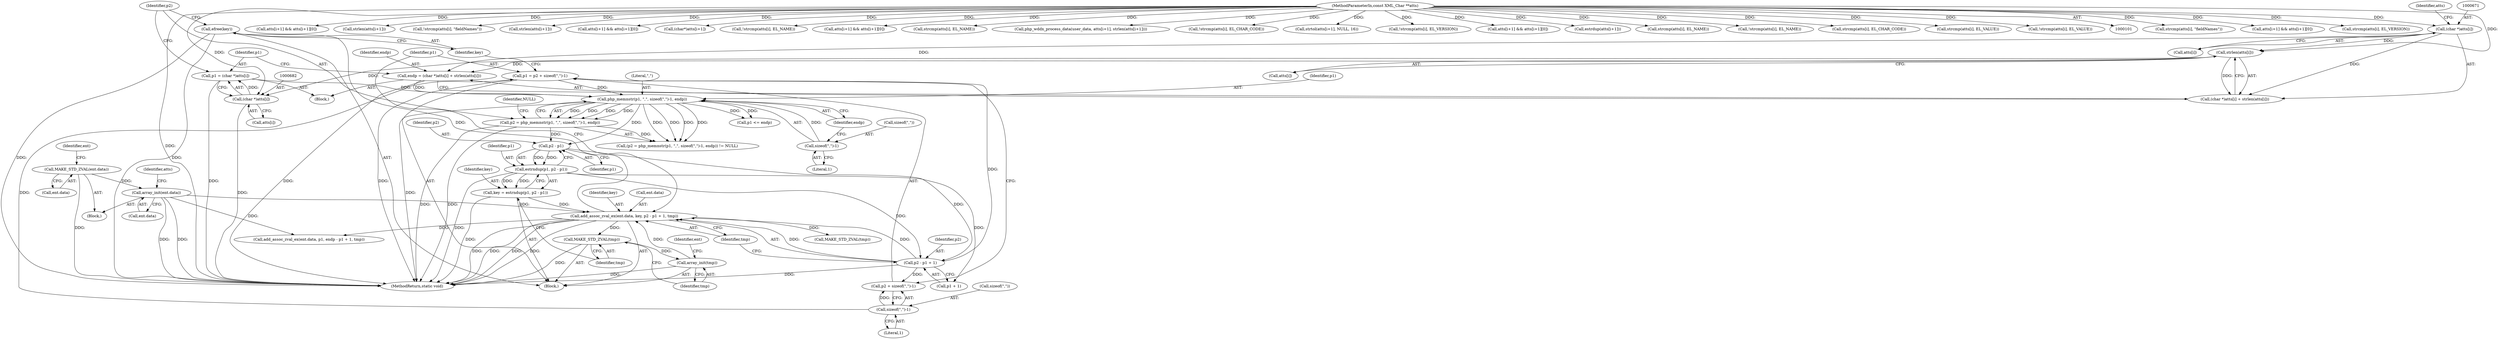 digraph "0_php-src_66fd44209d5ffcb9b3d1bc1b9fd8e35b485040c0@API" {
"1000730" [label="(Call,efree(key))"];
"1000711" [label="(Call,add_assoc_zval_ex(ent.data, key, p2 - p1 + 1, tmp))"];
"1000622" [label="(Call,array_init(ent.data))"];
"1000618" [label="(Call,MAKE_STD_ZVAL(ent.data))"];
"1000700" [label="(Call,key = estrndup(p1, p2 - p1))"];
"1000702" [label="(Call,estrndup(p1, p2 - p1))"];
"1000704" [label="(Call,p2 - p1)"];
"1000688" [label="(Call,p2 = php_memnstr(p1, \",\", sizeof(\",\")-1, endp))"];
"1000690" [label="(Call,php_memnstr(p1, \",\", sizeof(\",\")-1, endp))"];
"1000679" [label="(Call,p1 = (char *)atts[i])"];
"1000681" [label="(Call,(char *)atts[i])"];
"1000675" [label="(Call,strlen(atts[i]))"];
"1000670" [label="(Call,(char *)atts[i])"];
"1000104" [label="(MethodParameterIn,const XML_Char **atts)"];
"1000722" [label="(Call,p1 = p2 + sizeof(\",\")-1)"];
"1000716" [label="(Call,p2 - p1 + 1)"];
"1000726" [label="(Call,sizeof(\",\")-1)"];
"1000693" [label="(Call,sizeof(\",\")-1)"];
"1000667" [label="(Call,endp = (char *)atts[i] + strlen(atts[i]))"];
"1000709" [label="(Call,array_init(tmp))"];
"1000707" [label="(Call,MAKE_STD_ZVAL(tmp))"];
"1000693" [label="(Call,sizeof(\",\")-1)"];
"1000641" [label="(Call,strcmp(atts[i], \"fieldNames\"))"];
"1000805" [label="(Call,atts[i+1] && atts[i+1][0])"];
"1000696" [label="(Literal,1)"];
"1000677" [label="(Identifier,atts)"];
"1000727" [label="(Call,sizeof(\",\"))"];
"1000726" [label="(Call,sizeof(\",\")-1)"];
"1000134" [label="(Call,strcmp(atts[i], EL_VERSION))"];
"1000646" [label="(Call,atts[i+1] && atts[i+1][0])"];
"1000699" [label="(Block,)"];
"1000688" [label="(Call,p2 = php_memnstr(p1, \",\", sizeof(\",\")-1, endp))"];
"1000670" [label="(Call,(char *)atts[i])"];
"1000716" [label="(Call,p2 - p1 + 1)"];
"1000730" [label="(Call,efree(key))"];
"1000707" [label="(Call,MAKE_STD_ZVAL(tmp))"];
"1000627" [label="(Identifier,atts)"];
"1000851" [label="(Call,strlen(atts[i+1]))"];
"1000640" [label="(Call,!strcmp(atts[i], \"fieldNames\"))"];
"1000659" [label="(Block,)"];
"1000690" [label="(Call,php_memnstr(p1, \",\", sizeof(\",\")-1, endp))"];
"1000689" [label="(Identifier,p2)"];
"1000698" [label="(Identifier,NULL)"];
"1000669" [label="(Call,(char *)atts[i] + strlen(atts[i]))"];
"1000687" [label="(Call,(p2 = php_memnstr(p1, \",\", sizeof(\",\")-1, endp)) != NULL)"];
"1000722" [label="(Call,p1 = p2 + sizeof(\",\")-1)"];
"1000713" [label="(Identifier,ent)"];
"1000676" [label="(Call,atts[i])"];
"1000619" [label="(Call,ent.data)"];
"1000622" [label="(Call,array_init(ent.data))"];
"1000683" [label="(Call,atts[i])"];
"1000416" [label="(Call,strlen(atts[i+1]))"];
"1000680" [label="(Identifier,p1)"];
"1000681" [label="(Call,(char *)atts[i])"];
"1000367" [label="(Call,atts[i+1] && atts[i+1][0])"];
"1000610" [label="(Block,)"];
"1000694" [label="(Call,sizeof(\",\"))"];
"1000667" [label="(Call,endp = (char *)atts[i] + strlen(atts[i]))"];
"1000623" [label="(Call,ent.data)"];
"1000741" [label="(Call,add_assoc_zval_ex(ent.data, p1, endp - p1 + 1, tmp))"];
"1000733" [label="(Call,p1 <= endp)"];
"1000715" [label="(Identifier,key)"];
"1000700" [label="(Call,key = estrndup(p1, p2 - p1))"];
"1000843" [label="(Call,(char*)atts[i+1])"];
"1000703" [label="(Identifier,p1)"];
"1000565" [label="(Call,!strcmp(atts[i], EL_NAME))"];
"1000724" [label="(Call,p2 + sizeof(\",\")-1)"];
"1000571" [label="(Call,atts[i+1] && atts[i+1][0])"];
"1000800" [label="(Call,strcmp(atts[i], EL_NAME))"];
"1000692" [label="(Literal,\",\")"];
"1000668" [label="(Identifier,endp)"];
"1000409" [label="(Call,php_wddx_process_data(user_data, atts[i+1], strlen(atts[i+1])))"];
"1000723" [label="(Identifier,p1)"];
"1000256" [label="(Call,!strcmp(atts[i], EL_CHAR_CODE))"];
"1000709" [label="(Call,array_init(tmp))"];
"1000731" [label="(Identifier,key)"];
"1000717" [label="(Identifier,p2)"];
"1000701" [label="(Identifier,key)"];
"1000675" [label="(Call,strlen(atts[i]))"];
"1000710" [label="(Identifier,tmp)"];
"1000721" [label="(Identifier,tmp)"];
"1000697" [label="(Identifier,endp)"];
"1000284" [label="(Call,strtol(atts[i+1], NULL, 16))"];
"1000104" [label="(MethodParameterIn,const XML_Char **atts)"];
"1000133" [label="(Call,!strcmp(atts[i], EL_VERSION))"];
"1000262" [label="(Call,atts[i+1] && atts[i+1][0])"];
"1000914" [label="(MethodReturn,static void)"];
"1000718" [label="(Call,p1 + 1)"];
"1000712" [label="(Call,ent.data)"];
"1000702" [label="(Call,estrndup(p1, p2 - p1))"];
"1000679" [label="(Call,p1 = (char *)atts[i])"];
"1000597" [label="(Call,estrdup(atts[i+1]))"];
"1000566" [label="(Call,strcmp(atts[i], EL_NAME))"];
"1000691" [label="(Identifier,p1)"];
"1000706" [label="(Identifier,p1)"];
"1000708" [label="(Identifier,tmp)"];
"1000711" [label="(Call,add_assoc_zval_ex(ent.data, key, p2 - p1 + 1, tmp))"];
"1000672" [label="(Call,atts[i])"];
"1000799" [label="(Call,!strcmp(atts[i], EL_NAME))"];
"1000618" [label="(Call,MAKE_STD_ZVAL(ent.data))"];
"1000257" [label="(Call,strcmp(atts[i], EL_CHAR_CODE))"];
"1000737" [label="(Call,MAKE_STD_ZVAL(tmp))"];
"1000624" [label="(Identifier,ent)"];
"1000705" [label="(Identifier,p2)"];
"1000704" [label="(Call,p2 - p1)"];
"1000729" [label="(Literal,1)"];
"1000362" [label="(Call,strcmp(atts[i], EL_VALUE))"];
"1000361" [label="(Call,!strcmp(atts[i], EL_VALUE))"];
"1000730" -> "1000699"  [label="AST: "];
"1000730" -> "1000731"  [label="CFG: "];
"1000731" -> "1000730"  [label="AST: "];
"1000689" -> "1000730"  [label="CFG: "];
"1000730" -> "1000914"  [label="DDG: "];
"1000730" -> "1000914"  [label="DDG: "];
"1000711" -> "1000730"  [label="DDG: "];
"1000711" -> "1000699"  [label="AST: "];
"1000711" -> "1000721"  [label="CFG: "];
"1000712" -> "1000711"  [label="AST: "];
"1000715" -> "1000711"  [label="AST: "];
"1000716" -> "1000711"  [label="AST: "];
"1000721" -> "1000711"  [label="AST: "];
"1000723" -> "1000711"  [label="CFG: "];
"1000711" -> "1000914"  [label="DDG: "];
"1000711" -> "1000914"  [label="DDG: "];
"1000711" -> "1000914"  [label="DDG: "];
"1000711" -> "1000914"  [label="DDG: "];
"1000711" -> "1000707"  [label="DDG: "];
"1000622" -> "1000711"  [label="DDG: "];
"1000700" -> "1000711"  [label="DDG: "];
"1000716" -> "1000711"  [label="DDG: "];
"1000716" -> "1000711"  [label="DDG: "];
"1000709" -> "1000711"  [label="DDG: "];
"1000711" -> "1000737"  [label="DDG: "];
"1000711" -> "1000741"  [label="DDG: "];
"1000622" -> "1000610"  [label="AST: "];
"1000622" -> "1000623"  [label="CFG: "];
"1000623" -> "1000622"  [label="AST: "];
"1000627" -> "1000622"  [label="CFG: "];
"1000622" -> "1000914"  [label="DDG: "];
"1000622" -> "1000914"  [label="DDG: "];
"1000618" -> "1000622"  [label="DDG: "];
"1000622" -> "1000741"  [label="DDG: "];
"1000618" -> "1000610"  [label="AST: "];
"1000618" -> "1000619"  [label="CFG: "];
"1000619" -> "1000618"  [label="AST: "];
"1000624" -> "1000618"  [label="CFG: "];
"1000618" -> "1000914"  [label="DDG: "];
"1000700" -> "1000699"  [label="AST: "];
"1000700" -> "1000702"  [label="CFG: "];
"1000701" -> "1000700"  [label="AST: "];
"1000702" -> "1000700"  [label="AST: "];
"1000708" -> "1000700"  [label="CFG: "];
"1000700" -> "1000914"  [label="DDG: "];
"1000702" -> "1000700"  [label="DDG: "];
"1000702" -> "1000700"  [label="DDG: "];
"1000702" -> "1000704"  [label="CFG: "];
"1000703" -> "1000702"  [label="AST: "];
"1000704" -> "1000702"  [label="AST: "];
"1000702" -> "1000914"  [label="DDG: "];
"1000704" -> "1000702"  [label="DDG: "];
"1000704" -> "1000702"  [label="DDG: "];
"1000702" -> "1000716"  [label="DDG: "];
"1000702" -> "1000718"  [label="DDG: "];
"1000704" -> "1000706"  [label="CFG: "];
"1000705" -> "1000704"  [label="AST: "];
"1000706" -> "1000704"  [label="AST: "];
"1000688" -> "1000704"  [label="DDG: "];
"1000690" -> "1000704"  [label="DDG: "];
"1000704" -> "1000716"  [label="DDG: "];
"1000688" -> "1000687"  [label="AST: "];
"1000688" -> "1000690"  [label="CFG: "];
"1000689" -> "1000688"  [label="AST: "];
"1000690" -> "1000688"  [label="AST: "];
"1000698" -> "1000688"  [label="CFG: "];
"1000688" -> "1000914"  [label="DDG: "];
"1000688" -> "1000914"  [label="DDG: "];
"1000688" -> "1000687"  [label="DDG: "];
"1000690" -> "1000688"  [label="DDG: "];
"1000690" -> "1000688"  [label="DDG: "];
"1000690" -> "1000688"  [label="DDG: "];
"1000690" -> "1000688"  [label="DDG: "];
"1000690" -> "1000697"  [label="CFG: "];
"1000691" -> "1000690"  [label="AST: "];
"1000692" -> "1000690"  [label="AST: "];
"1000693" -> "1000690"  [label="AST: "];
"1000697" -> "1000690"  [label="AST: "];
"1000690" -> "1000914"  [label="DDG: "];
"1000690" -> "1000687"  [label="DDG: "];
"1000690" -> "1000687"  [label="DDG: "];
"1000690" -> "1000687"  [label="DDG: "];
"1000690" -> "1000687"  [label="DDG: "];
"1000679" -> "1000690"  [label="DDG: "];
"1000722" -> "1000690"  [label="DDG: "];
"1000693" -> "1000690"  [label="DDG: "];
"1000667" -> "1000690"  [label="DDG: "];
"1000690" -> "1000733"  [label="DDG: "];
"1000690" -> "1000733"  [label="DDG: "];
"1000679" -> "1000659"  [label="AST: "];
"1000679" -> "1000681"  [label="CFG: "];
"1000680" -> "1000679"  [label="AST: "];
"1000681" -> "1000679"  [label="AST: "];
"1000689" -> "1000679"  [label="CFG: "];
"1000679" -> "1000914"  [label="DDG: "];
"1000681" -> "1000679"  [label="DDG: "];
"1000681" -> "1000683"  [label="CFG: "];
"1000682" -> "1000681"  [label="AST: "];
"1000683" -> "1000681"  [label="AST: "];
"1000681" -> "1000914"  [label="DDG: "];
"1000675" -> "1000681"  [label="DDG: "];
"1000104" -> "1000681"  [label="DDG: "];
"1000675" -> "1000669"  [label="AST: "];
"1000675" -> "1000676"  [label="CFG: "];
"1000676" -> "1000675"  [label="AST: "];
"1000669" -> "1000675"  [label="CFG: "];
"1000675" -> "1000667"  [label="DDG: "];
"1000675" -> "1000669"  [label="DDG: "];
"1000670" -> "1000675"  [label="DDG: "];
"1000104" -> "1000675"  [label="DDG: "];
"1000670" -> "1000669"  [label="AST: "];
"1000670" -> "1000672"  [label="CFG: "];
"1000671" -> "1000670"  [label="AST: "];
"1000672" -> "1000670"  [label="AST: "];
"1000677" -> "1000670"  [label="CFG: "];
"1000670" -> "1000667"  [label="DDG: "];
"1000670" -> "1000669"  [label="DDG: "];
"1000104" -> "1000670"  [label="DDG: "];
"1000104" -> "1000101"  [label="AST: "];
"1000104" -> "1000914"  [label="DDG: "];
"1000104" -> "1000133"  [label="DDG: "];
"1000104" -> "1000134"  [label="DDG: "];
"1000104" -> "1000256"  [label="DDG: "];
"1000104" -> "1000257"  [label="DDG: "];
"1000104" -> "1000262"  [label="DDG: "];
"1000104" -> "1000284"  [label="DDG: "];
"1000104" -> "1000361"  [label="DDG: "];
"1000104" -> "1000362"  [label="DDG: "];
"1000104" -> "1000367"  [label="DDG: "];
"1000104" -> "1000409"  [label="DDG: "];
"1000104" -> "1000416"  [label="DDG: "];
"1000104" -> "1000565"  [label="DDG: "];
"1000104" -> "1000566"  [label="DDG: "];
"1000104" -> "1000571"  [label="DDG: "];
"1000104" -> "1000597"  [label="DDG: "];
"1000104" -> "1000640"  [label="DDG: "];
"1000104" -> "1000641"  [label="DDG: "];
"1000104" -> "1000646"  [label="DDG: "];
"1000104" -> "1000799"  [label="DDG: "];
"1000104" -> "1000800"  [label="DDG: "];
"1000104" -> "1000805"  [label="DDG: "];
"1000104" -> "1000843"  [label="DDG: "];
"1000104" -> "1000851"  [label="DDG: "];
"1000722" -> "1000699"  [label="AST: "];
"1000722" -> "1000724"  [label="CFG: "];
"1000723" -> "1000722"  [label="AST: "];
"1000724" -> "1000722"  [label="AST: "];
"1000731" -> "1000722"  [label="CFG: "];
"1000722" -> "1000914"  [label="DDG: "];
"1000716" -> "1000722"  [label="DDG: "];
"1000726" -> "1000722"  [label="DDG: "];
"1000716" -> "1000718"  [label="CFG: "];
"1000717" -> "1000716"  [label="AST: "];
"1000718" -> "1000716"  [label="AST: "];
"1000721" -> "1000716"  [label="CFG: "];
"1000716" -> "1000914"  [label="DDG: "];
"1000716" -> "1000724"  [label="DDG: "];
"1000726" -> "1000724"  [label="AST: "];
"1000726" -> "1000729"  [label="CFG: "];
"1000727" -> "1000726"  [label="AST: "];
"1000729" -> "1000726"  [label="AST: "];
"1000724" -> "1000726"  [label="CFG: "];
"1000726" -> "1000724"  [label="DDG: "];
"1000693" -> "1000696"  [label="CFG: "];
"1000694" -> "1000693"  [label="AST: "];
"1000696" -> "1000693"  [label="AST: "];
"1000697" -> "1000693"  [label="CFG: "];
"1000667" -> "1000659"  [label="AST: "];
"1000667" -> "1000669"  [label="CFG: "];
"1000668" -> "1000667"  [label="AST: "];
"1000669" -> "1000667"  [label="AST: "];
"1000680" -> "1000667"  [label="CFG: "];
"1000667" -> "1000914"  [label="DDG: "];
"1000709" -> "1000699"  [label="AST: "];
"1000709" -> "1000710"  [label="CFG: "];
"1000710" -> "1000709"  [label="AST: "];
"1000713" -> "1000709"  [label="CFG: "];
"1000709" -> "1000914"  [label="DDG: "];
"1000707" -> "1000709"  [label="DDG: "];
"1000707" -> "1000699"  [label="AST: "];
"1000707" -> "1000708"  [label="CFG: "];
"1000708" -> "1000707"  [label="AST: "];
"1000710" -> "1000707"  [label="CFG: "];
"1000707" -> "1000914"  [label="DDG: "];
}
